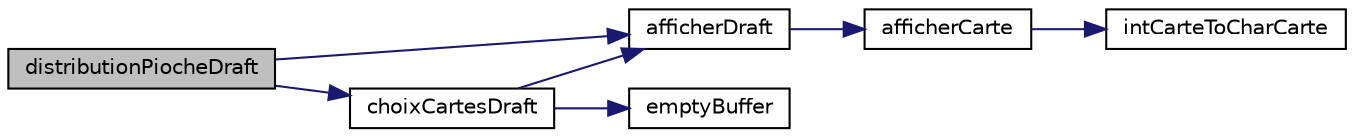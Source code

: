 digraph "distributionPiocheDraft"
{
 // INTERACTIVE_SVG=YES
 // LATEX_PDF_SIZE
  edge [fontname="Helvetica",fontsize="10",labelfontname="Helvetica",labelfontsize="10"];
  node [fontname="Helvetica",fontsize="10",shape=record];
  rankdir="LR";
  Node1 [label="distributionPiocheDraft",height=0.2,width=0.4,color="black", fillcolor="grey75", style="filled", fontcolor="black",tooltip=": Constitue les mains de tous les joueurs et les séries"];
  Node1 -> Node2 [color="midnightblue",fontsize="10",style="solid",fontname="Helvetica"];
  Node2 [label="afficherDraft",height=0.2,width=0.4,color="black", fillcolor="white", style="filled",URL="$etienne_8c.html#ae406a3469404af38045b1492d229c1fc",tooltip=": Affiche la totalité des cartes de la pioche"];
  Node2 -> Node3 [color="midnightblue",fontsize="10",style="solid",fontname="Helvetica"];
  Node3 [label="afficherCarte",height=0.2,width=0.4,color="black", fillcolor="white", style="filled",URL="$etienne_8c.html#a92b44526d732355ff02b218dce60e426",tooltip=": Affiche une carte de manière différente en fonction de son état"];
  Node3 -> Node4 [color="midnightblue",fontsize="10",style="solid",fontname="Helvetica"];
  Node4 [label="intCarteToCharCarte",height=0.2,width=0.4,color="black", fillcolor="white", style="filled",URL="$paul_8c.html#aaafffa208510d93f7593d9420bad974e",tooltip=": Permet de renvoyer un char \"  1 \" ou \" 10\" selon le int envoyé"];
  Node1 -> Node5 [color="midnightblue",fontsize="10",style="solid",fontname="Helvetica"];
  Node5 [label="choixCartesDraft",height=0.2,width=0.4,color="black", fillcolor="white", style="filled",URL="$etienne_8c.html#a944e57752a277e9af8db3ef4b87b9cf9",tooltip=": Fait choisir aux joueurs leurs 10 cartes, une par une, parmi la pioche"];
  Node5 -> Node2 [color="midnightblue",fontsize="10",style="solid",fontname="Helvetica"];
  Node5 -> Node6 [color="midnightblue",fontsize="10",style="solid",fontname="Helvetica"];
  Node6 [label="emptyBuffer",height=0.2,width=0.4,color="black", fillcolor="white", style="filled",URL="$etienne_8c.html#a8bd9c796dfaae356a03d29dfc65aef69",tooltip=": Vide le buffer après une saisie"];
}
